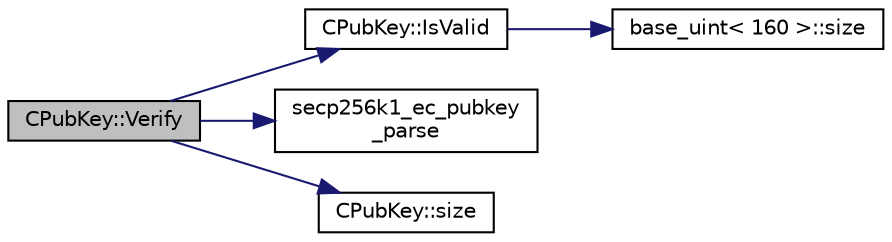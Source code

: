 digraph "CPubKey::Verify"
{
  edge [fontname="Helvetica",fontsize="10",labelfontname="Helvetica",labelfontsize="10"];
  node [fontname="Helvetica",fontsize="10",shape=record];
  rankdir="LR";
  Node613 [label="CPubKey::Verify",height=0.2,width=0.4,color="black", fillcolor="grey75", style="filled", fontcolor="black"];
  Node613 -> Node614 [color="midnightblue",fontsize="10",style="solid",fontname="Helvetica"];
  Node614 [label="CPubKey::IsValid",height=0.2,width=0.4,color="black", fillcolor="white", style="filled",URL="$class_c_pub_key.html#a4fa94293cf8577fd039b9a133f6c7f30"];
  Node614 -> Node615 [color="midnightblue",fontsize="10",style="solid",fontname="Helvetica"];
  Node615 [label="base_uint\< 160 \>::size",height=0.2,width=0.4,color="black", fillcolor="white", style="filled",URL="$classbase__uint.html#a1f49b034e686269601ea89b0319b8004"];
  Node613 -> Node616 [color="midnightblue",fontsize="10",style="solid",fontname="Helvetica"];
  Node616 [label="secp256k1_ec_pubkey\l_parse",height=0.2,width=0.4,color="black", fillcolor="white", style="filled",URL="$secp256k1_8h.html#a4e5dc8952c9a7e791376505ef2023ca1",tooltip="Parse a variable-length public key into the pubkey object. "];
  Node613 -> Node617 [color="midnightblue",fontsize="10",style="solid",fontname="Helvetica"];
  Node617 [label="CPubKey::size",height=0.2,width=0.4,color="black", fillcolor="white", style="filled",URL="$class_c_pub_key.html#a6bb28fcf0a5f799c69f5b7269363b309"];
}
